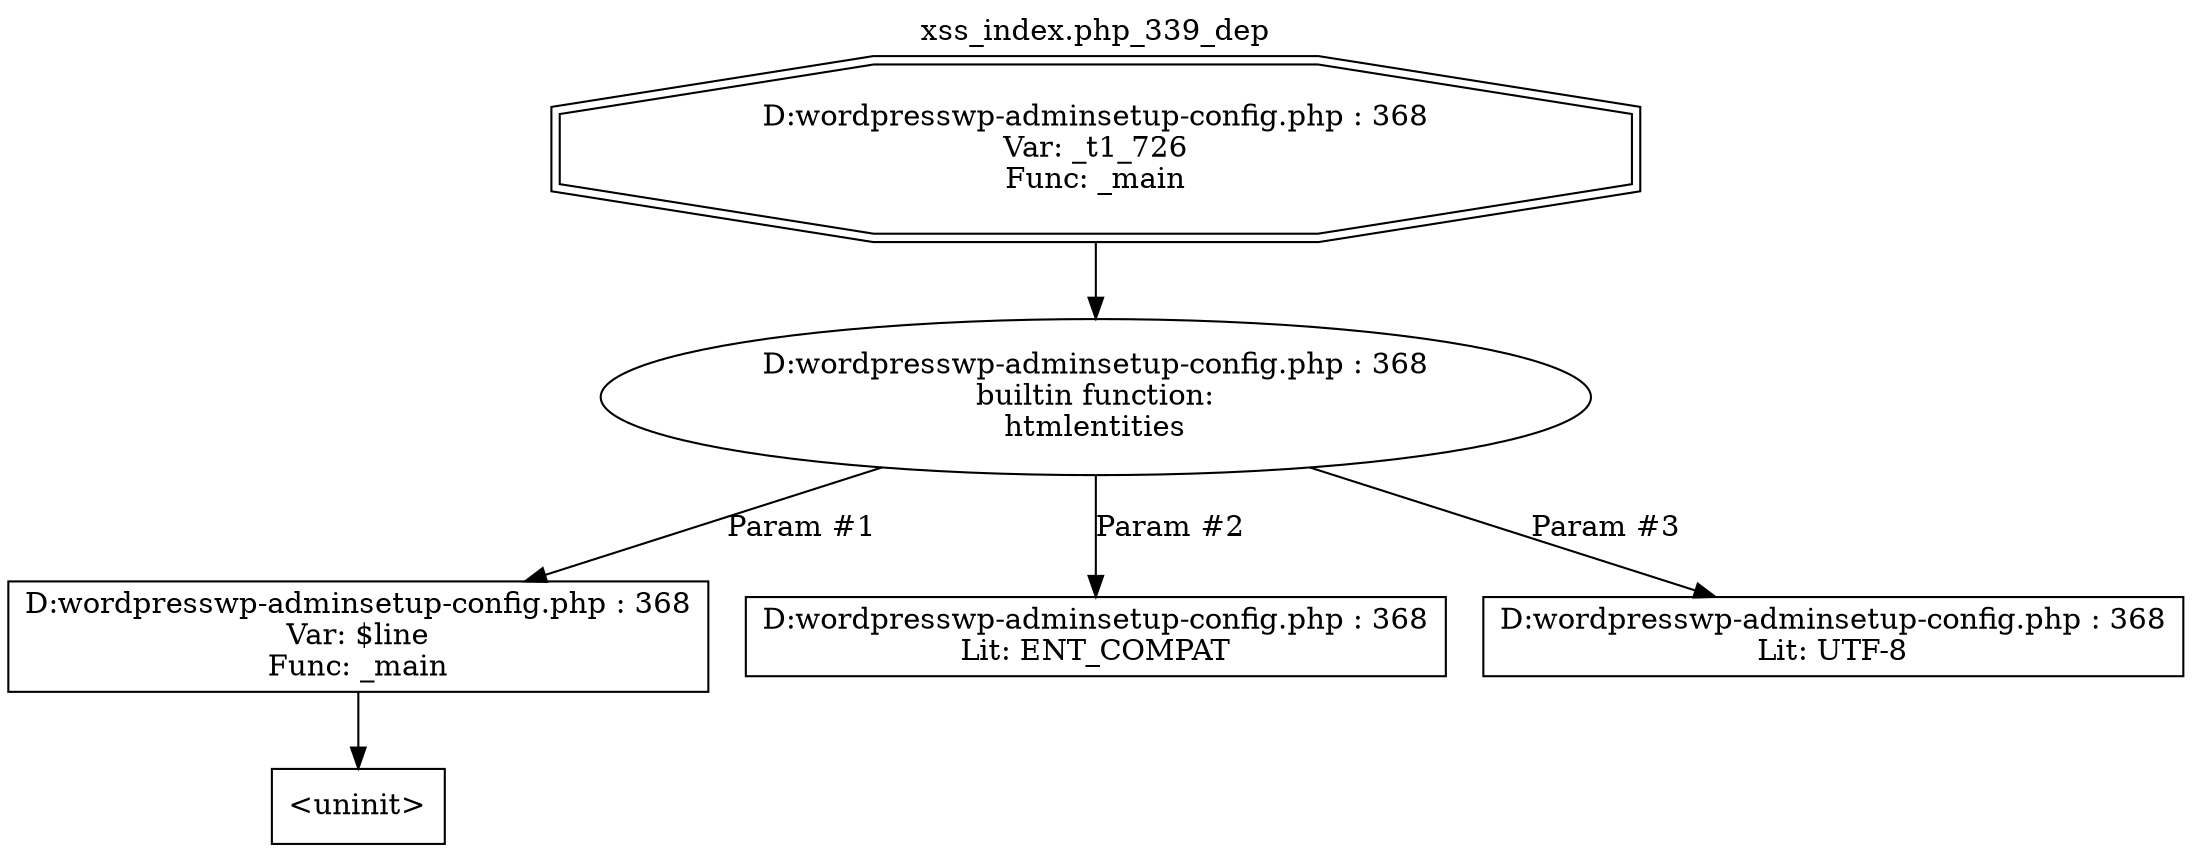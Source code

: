 digraph cfg {
  label="xss_index.php_339_dep";
  labelloc=t;
  n1 [shape=doubleoctagon, label="D:\wordpress\wp-admin\setup-config.php : 368\nVar: _t1_726\nFunc: _main\n"];
  n2 [shape=ellipse, label="D:\wordpress\wp-admin\setup-config.php : 368\nbuiltin function:\nhtmlentities\n"];
  n3 [shape=box, label="D:\wordpress\wp-admin\setup-config.php : 368\nVar: $line\nFunc: _main\n"];
  n4 [shape=box, label="<uninit>"];
  n5 [shape=box, label="D:\wordpress\wp-admin\setup-config.php : 368\nLit: ENT_COMPAT\n"];
  n6 [shape=box, label="D:\wordpress\wp-admin\setup-config.php : 368\nLit: UTF-8\n"];
  n1 -> n2;
  n3 -> n4;
  n2 -> n3[label="Param #1"];
  n2 -> n5[label="Param #2"];
  n2 -> n6[label="Param #3"];
}
